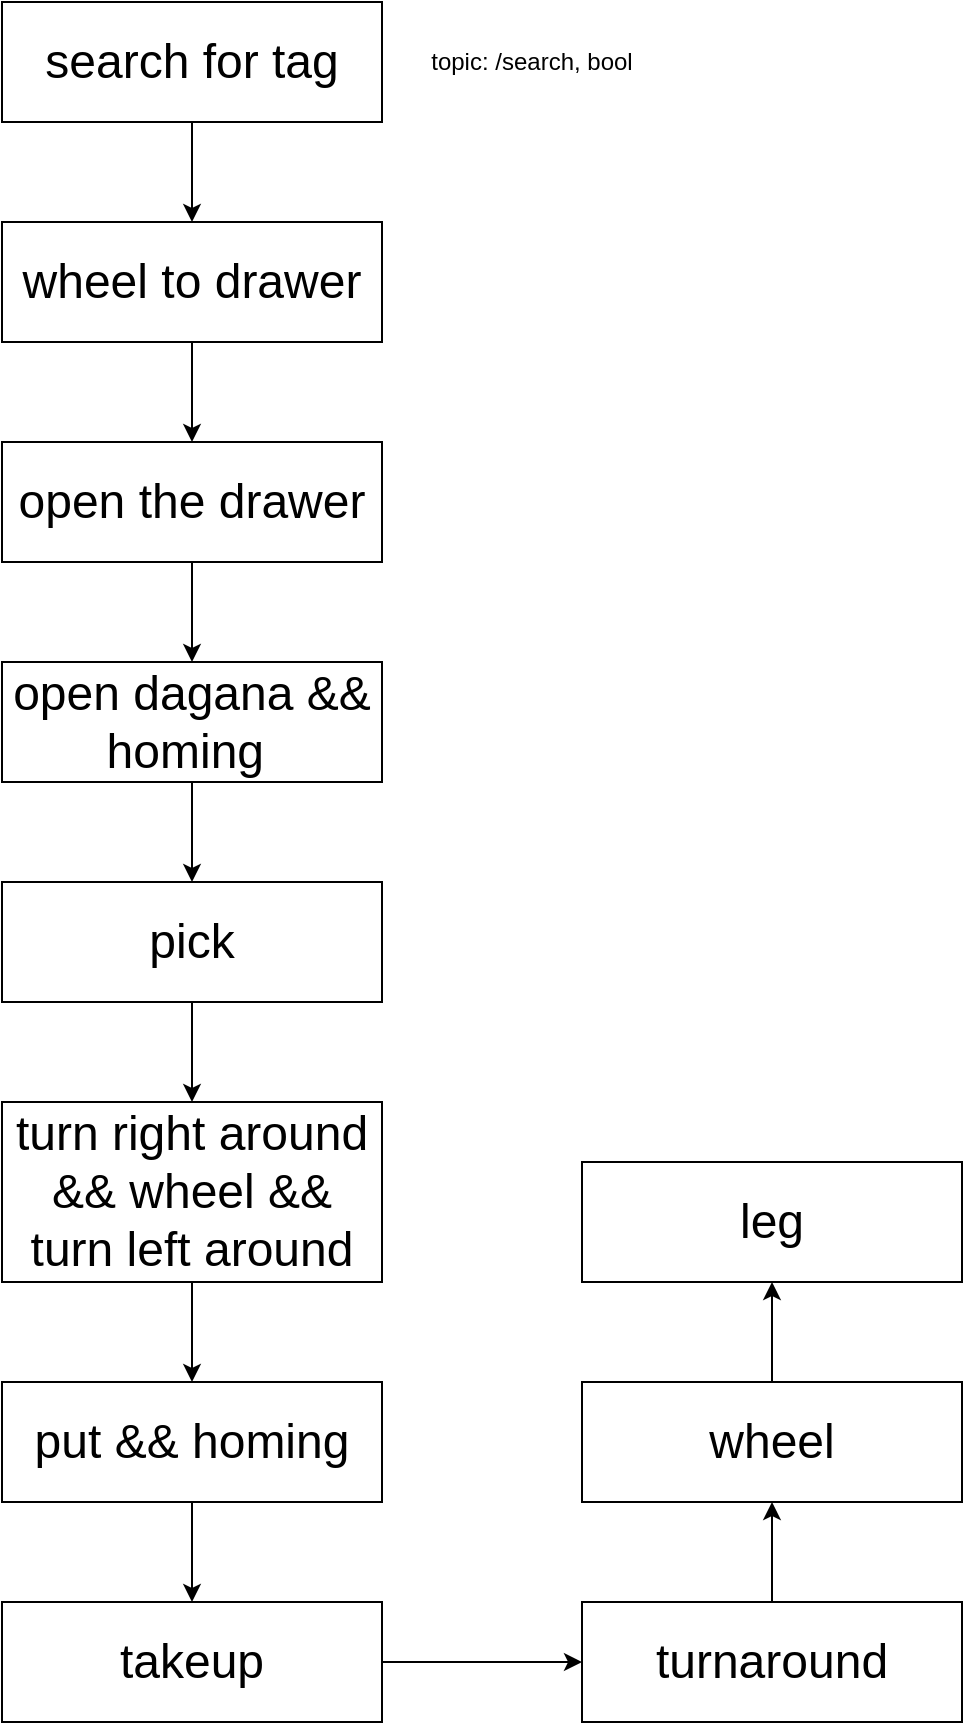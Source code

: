 <mxfile>
    <diagram id="OgWPl_IbGqhNPVelrf2r" name="Page-1">
        <mxGraphModel dx="617" dy="576" grid="1" gridSize="10" guides="1" tooltips="1" connect="1" arrows="1" fold="1" page="1" pageScale="1" pageWidth="850" pageHeight="1100" math="0" shadow="0">
            <root>
                <mxCell id="0"/>
                <mxCell id="1" parent="0"/>
                <mxCell id="5" value="" style="edgeStyle=none;html=1;" parent="1" source="2" edge="1">
                    <mxGeometry relative="1" as="geometry">
                        <mxPoint x="205" y="240" as="targetPoint"/>
                    </mxGeometry>
                </mxCell>
                <mxCell id="2" value="&lt;font style=&quot;font-size: 24px;&quot;&gt;search for tag&lt;/font&gt;" style="rounded=0;whiteSpace=wrap;html=1;" parent="1" vertex="1">
                    <mxGeometry x="110" y="130" width="190" height="60" as="geometry"/>
                </mxCell>
                <mxCell id="8" value="" style="edgeStyle=none;html=1;fontSize=24;" parent="1" source="4" target="6" edge="1">
                    <mxGeometry relative="1" as="geometry"/>
                </mxCell>
                <mxCell id="4" value="&lt;font style=&quot;font-size: 24px;&quot;&gt;wheel to drawer&lt;/font&gt;" style="whiteSpace=wrap;html=1;rounded=0;" parent="1" vertex="1">
                    <mxGeometry x="110" y="240" width="190" height="60" as="geometry"/>
                </mxCell>
                <mxCell id="12" value="" style="edgeStyle=none;html=1;" edge="1" parent="1" source="6" target="11">
                    <mxGeometry relative="1" as="geometry"/>
                </mxCell>
                <mxCell id="6" value="&lt;font style=&quot;font-size: 24px;&quot;&gt;open the drawer&lt;br&gt;&lt;/font&gt;" style="whiteSpace=wrap;html=1;rounded=0;" parent="1" vertex="1">
                    <mxGeometry x="110" y="350" width="190" height="60" as="geometry"/>
                </mxCell>
                <mxCell id="15" value="" style="edgeStyle=none;html=1;" edge="1" parent="1" source="11" target="14">
                    <mxGeometry relative="1" as="geometry"/>
                </mxCell>
                <mxCell id="11" value="&lt;font style=&quot;font-size: 24px;&quot;&gt;open dagana &amp;amp;&amp;amp; homing&amp;nbsp;&lt;br&gt;&lt;/font&gt;" style="whiteSpace=wrap;html=1;rounded=0;" vertex="1" parent="1">
                    <mxGeometry x="110" y="460" width="190" height="60" as="geometry"/>
                </mxCell>
                <mxCell id="17" value="" style="edgeStyle=none;html=1;" edge="1" parent="1" source="14" target="16">
                    <mxGeometry relative="1" as="geometry"/>
                </mxCell>
                <mxCell id="14" value="&lt;font style=&quot;font-size: 24px;&quot;&gt;pick&lt;br&gt;&lt;/font&gt;" style="whiteSpace=wrap;html=1;rounded=0;" vertex="1" parent="1">
                    <mxGeometry x="110" y="570" width="190" height="60" as="geometry"/>
                </mxCell>
                <mxCell id="19" value="" style="edgeStyle=none;html=1;" edge="1" parent="1" source="16" target="18">
                    <mxGeometry relative="1" as="geometry"/>
                </mxCell>
                <mxCell id="16" value="&lt;font style=&quot;font-size: 24px;&quot;&gt;turn right around &amp;amp;&amp;amp; wheel &amp;amp;&amp;amp; turn left around&lt;br&gt;&lt;/font&gt;" style="whiteSpace=wrap;html=1;rounded=0;" vertex="1" parent="1">
                    <mxGeometry x="110" y="680" width="190" height="90" as="geometry"/>
                </mxCell>
                <mxCell id="21" value="" style="edgeStyle=none;html=1;" edge="1" parent="1" source="18" target="20">
                    <mxGeometry relative="1" as="geometry"/>
                </mxCell>
                <mxCell id="18" value="&lt;font style=&quot;font-size: 24px;&quot;&gt;put &amp;amp;&amp;amp; homing&lt;br&gt;&lt;/font&gt;" style="whiteSpace=wrap;html=1;rounded=0;" vertex="1" parent="1">
                    <mxGeometry x="110" y="820" width="190" height="60" as="geometry"/>
                </mxCell>
                <mxCell id="23" value="" style="edgeStyle=none;html=1;" edge="1" parent="1" source="20" target="22">
                    <mxGeometry relative="1" as="geometry"/>
                </mxCell>
                <mxCell id="20" value="&lt;font style=&quot;font-size: 24px;&quot;&gt;takeup&lt;br&gt;&lt;/font&gt;" style="whiteSpace=wrap;html=1;rounded=0;" vertex="1" parent="1">
                    <mxGeometry x="110" y="930" width="190" height="60" as="geometry"/>
                </mxCell>
                <mxCell id="25" value="" style="edgeStyle=none;html=1;" edge="1" parent="1" source="22" target="24">
                    <mxGeometry relative="1" as="geometry"/>
                </mxCell>
                <mxCell id="22" value="&lt;font style=&quot;font-size: 24px;&quot;&gt;turnaround&lt;br&gt;&lt;/font&gt;" style="whiteSpace=wrap;html=1;rounded=0;" vertex="1" parent="1">
                    <mxGeometry x="400" y="930" width="190" height="60" as="geometry"/>
                </mxCell>
                <mxCell id="27" value="" style="edgeStyle=none;html=1;" edge="1" parent="1" source="24" target="26">
                    <mxGeometry relative="1" as="geometry"/>
                </mxCell>
                <mxCell id="24" value="&lt;font style=&quot;font-size: 24px;&quot;&gt;wheel&lt;br&gt;&lt;/font&gt;" style="whiteSpace=wrap;html=1;rounded=0;" vertex="1" parent="1">
                    <mxGeometry x="400" y="820" width="190" height="60" as="geometry"/>
                </mxCell>
                <mxCell id="26" value="&lt;font style=&quot;font-size: 24px;&quot;&gt;leg&lt;br&gt;&lt;/font&gt;" style="whiteSpace=wrap;html=1;rounded=0;" vertex="1" parent="1">
                    <mxGeometry x="400" y="710" width="190" height="60" as="geometry"/>
                </mxCell>
                <mxCell id="28" value="topic: /search, bool" style="text;html=1;strokeColor=none;fillColor=none;align=center;verticalAlign=middle;whiteSpace=wrap;rounded=0;" vertex="1" parent="1">
                    <mxGeometry x="310" y="145" width="130" height="30" as="geometry"/>
                </mxCell>
            </root>
        </mxGraphModel>
    </diagram>
</mxfile>